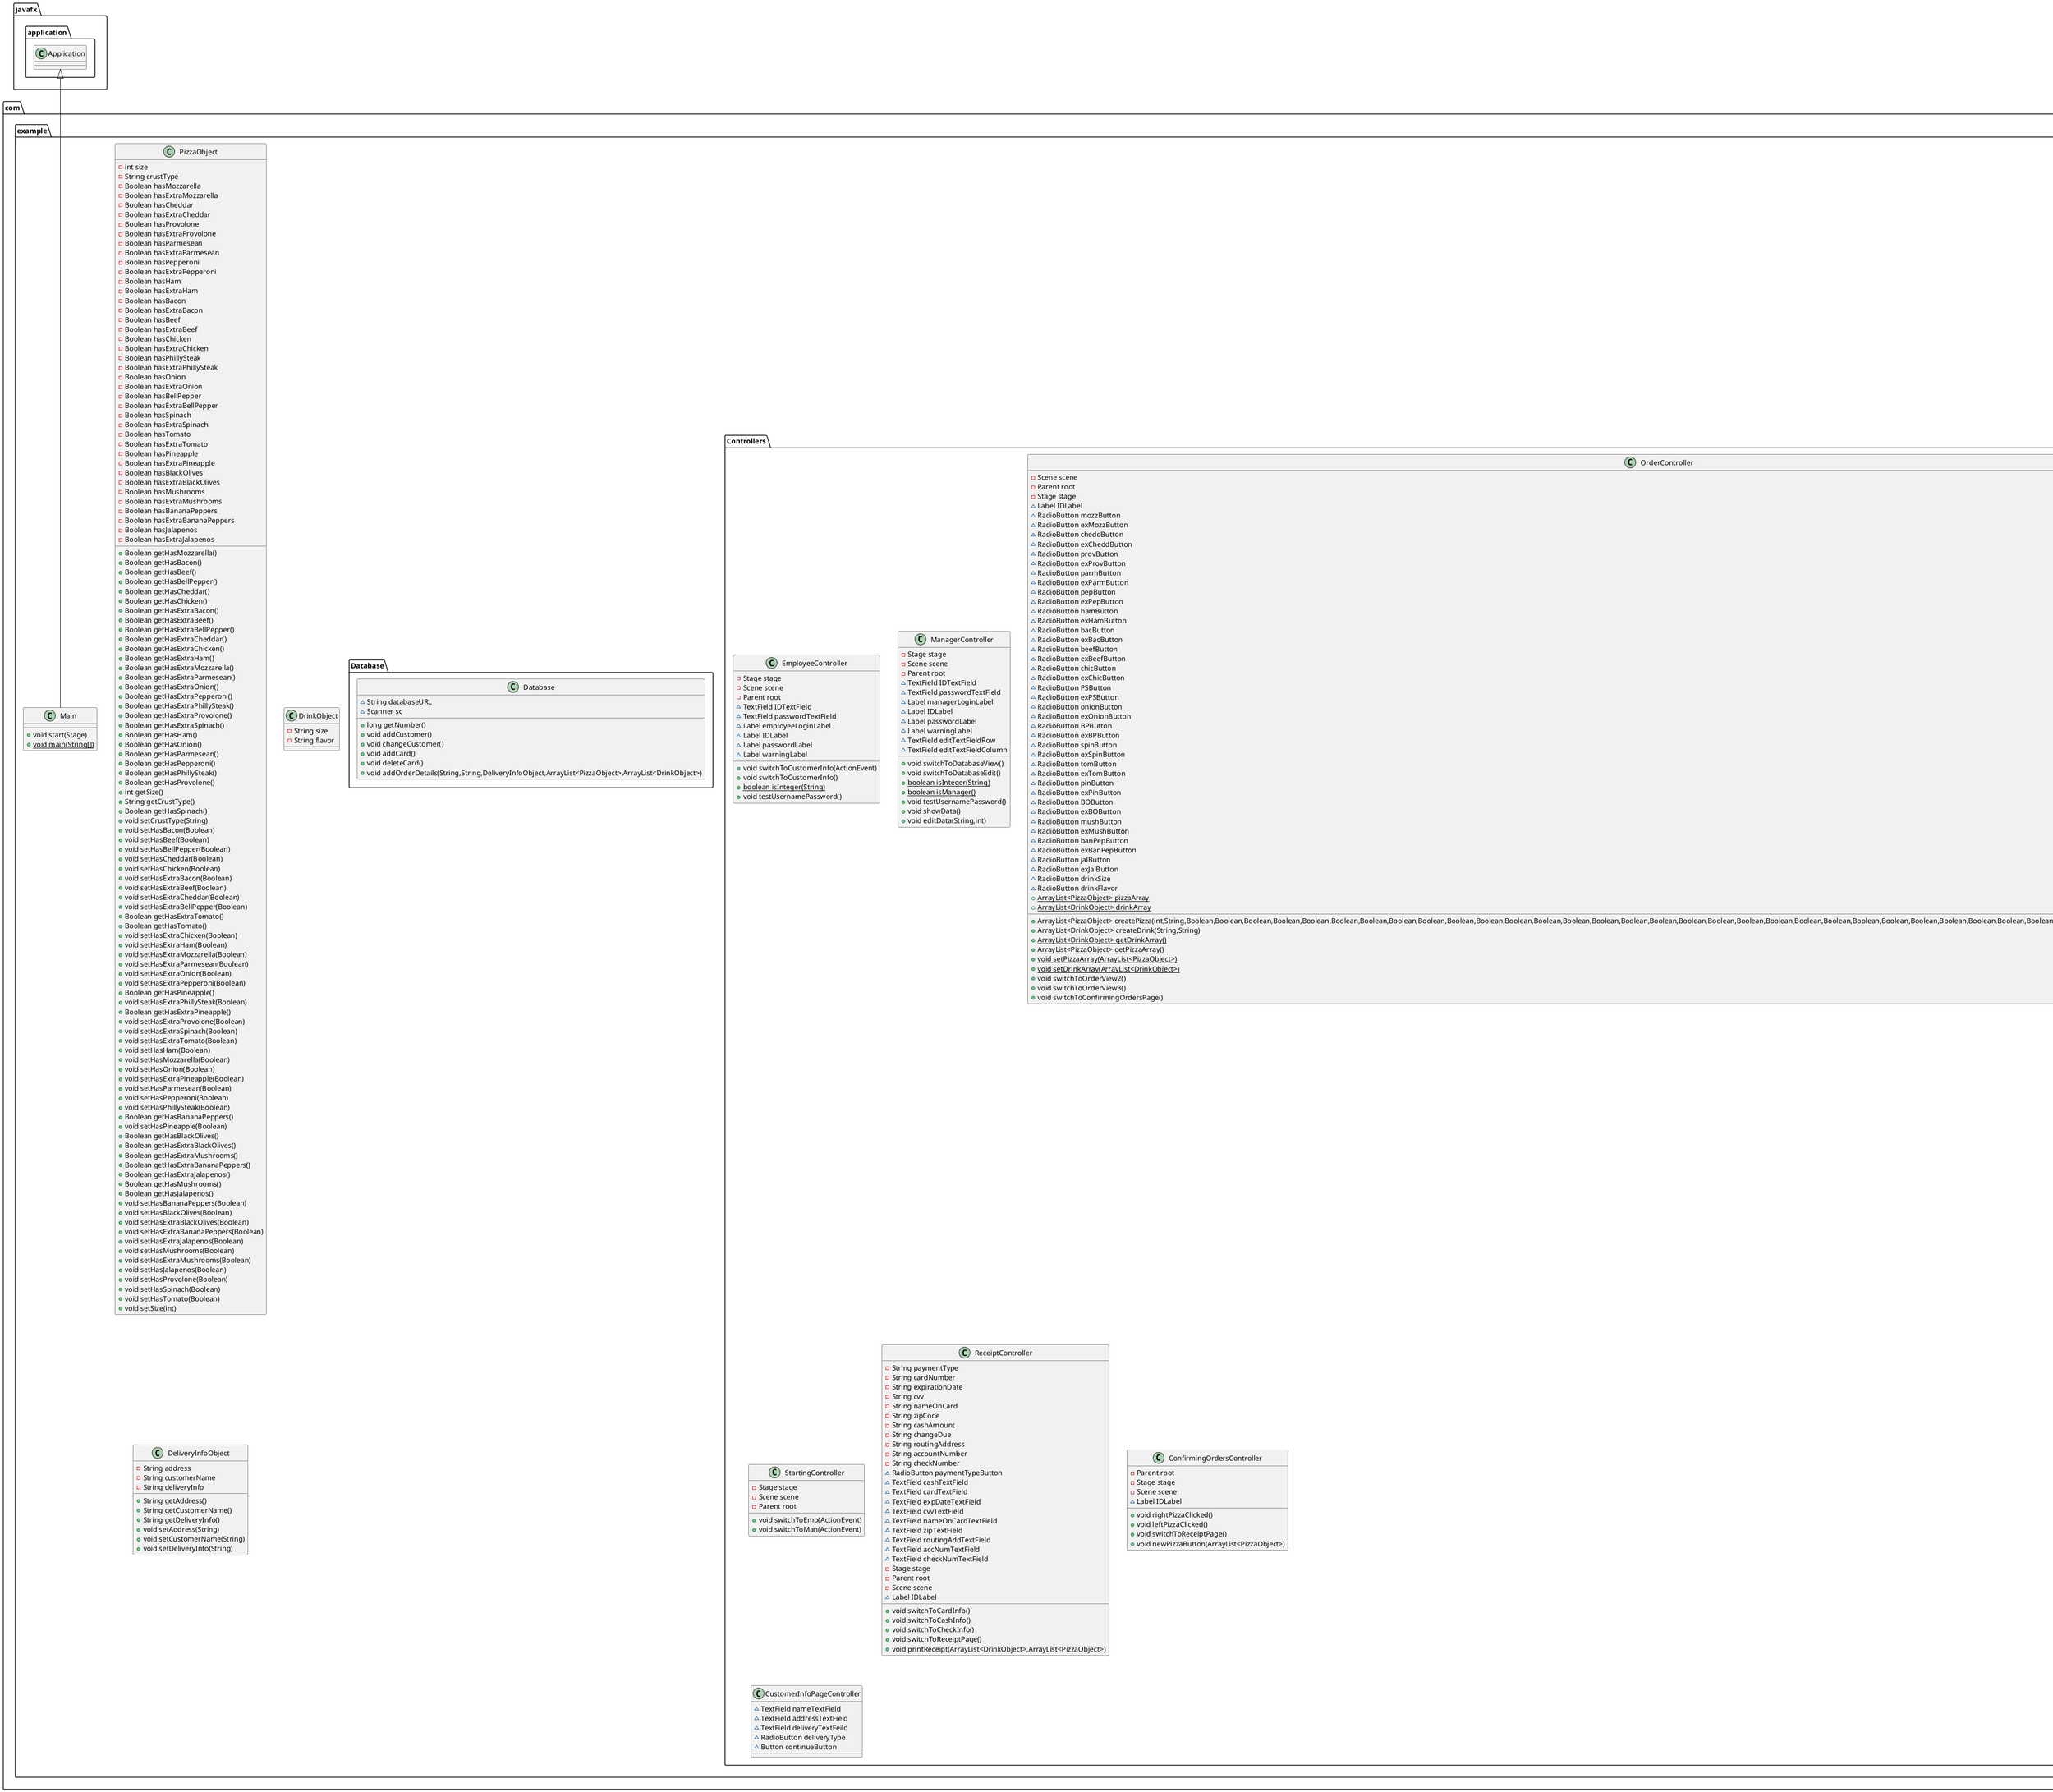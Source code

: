 @startuml
class com.example.Controllers.EmployeeController {
- Stage stage
- Scene scene
- Parent root
~ TextField IDTextField
~ TextField passwordTextField
~ Label employeeLoginLabel
~ Label IDLabel
~ Label passwordLabel
~ Label warningLabel
+ void switchToCustomerInfo(ActionEvent)
+ void switchToCustomerInfo()
+ {static} boolean isInteger(String)
+ void testUsernamePassword()
}
class com.example.Controllers.ManagerController {
- Stage stage
- Scene scene
- Parent root
~ TextField IDTextField
~ TextField passwordTextField
~ Label managerLoginLabel
~ Label IDLabel
~ Label passwordLabel
~ Label warningLabel
~ TextField editTextFieldRow
~ TextField editTextFieldColumn
+ void switchToDatabaseView()
+ void switchToDatabaseEdit()
+ {static} boolean isInteger(String)
+ {static} boolean isManager()
+ void testUsernamePassword()
+ void showData()
+ void editData(String,int)
}
class com.example.Controllers.OrderController {
- Scene scene
- Parent root
- Stage stage
~ Label IDLabel
~ RadioButton mozzButton
~ RadioButton exMozzButton
~ RadioButton cheddButton
~ RadioButton exCheddButton
~ RadioButton provButton
~ RadioButton exProvButton
~ RadioButton parmButton
~ RadioButton exParmButton
~ RadioButton pepButton
~ RadioButton exPepButton
~ RadioButton hamButton
~ RadioButton exHamButton
~ RadioButton bacButton
~ RadioButton exBacButton
~ RadioButton beefButton
~ RadioButton exBeefButton
~ RadioButton chicButton
~ RadioButton exChicButton
~ RadioButton PSButton
~ RadioButton exPSButton
~ RadioButton onionButton
~ RadioButton exOnionButton
~ RadioButton BPButton
~ RadioButton exBPButton
~ RadioButton spinButton
~ RadioButton exSpinButton
~ RadioButton tomButton
~ RadioButton exTomButton
~ RadioButton pinButton
~ RadioButton exPinButton
~ RadioButton BOButton
~ RadioButton exBOButton
~ RadioButton mushButton
~ RadioButton exMushButton
~ RadioButton banPepButton
~ RadioButton exBanPepButton
~ RadioButton jalButton
~ RadioButton exJalButton
~ RadioButton drinkSize
~ RadioButton drinkFlavor
+ {static} ArrayList<PizzaObject> pizzaArray
+ {static} ArrayList<DrinkObject> drinkArray
+ ArrayList<PizzaObject> createPizza(int,String,Boolean,Boolean,Boolean,Boolean,Boolean,Boolean,Boolean,Boolean,Boolean,Boolean,Boolean,Boolean,Boolean,Boolean,Boolean,Boolean,Boolean,Boolean,Boolean,Boolean,Boolean,Boolean,Boolean,Boolean,Boolean,Boolean,Boolean,Boolean,Boolean,Boolean,Boolean,Boolean,Boolean,Boolean,Boolean,Boolean,Boolean,Boolean)
+ ArrayList<DrinkObject> createDrink(String,String)
+ {static} ArrayList<DrinkObject> getDrinkArray()
+ {static} ArrayList<PizzaObject> getPizzaArray()
+ {static} void setPizzaArray(ArrayList<PizzaObject>)
+ {static} void setDrinkArray(ArrayList<DrinkObject>)
+ void switchToOrderView2()
+ void switchToOrderView3()
+ void switchToConfirmingOrdersPage()
}
class com.example.PizzaObject {
- int size
- String crustType
- Boolean hasMozzarella
- Boolean hasExtraMozzarella
- Boolean hasCheddar
- Boolean hasExtraCheddar
- Boolean hasProvolone
- Boolean hasExtraProvolone
- Boolean hasParmesean
- Boolean hasExtraParmesean
- Boolean hasPepperoni
- Boolean hasExtraPepperoni
- Boolean hasHam
- Boolean hasExtraHam
- Boolean hasBacon
- Boolean hasExtraBacon
- Boolean hasBeef
- Boolean hasExtraBeef
- Boolean hasChicken
- Boolean hasExtraChicken
- Boolean hasPhillySteak
- Boolean hasExtraPhillySteak
- Boolean hasOnion
- Boolean hasExtraOnion
- Boolean hasBellPepper
- Boolean hasExtraBellPepper
- Boolean hasSpinach
- Boolean hasExtraSpinach
- Boolean hasTomato
- Boolean hasExtraTomato
- Boolean hasPineapple
- Boolean hasExtraPineapple
- Boolean hasBlackOlives
- Boolean hasExtraBlackOlives
- Boolean hasMushrooms
- Boolean hasExtraMushrooms
- Boolean hasBananaPeppers
- Boolean hasExtraBananaPeppers
- Boolean hasJalapenos
- Boolean hasExtraJalapenos
+ Boolean getHasMozzarella()
+ Boolean getHasBacon()
+ Boolean getHasBeef()
+ Boolean getHasBellPepper()
+ Boolean getHasCheddar()
+ Boolean getHasChicken()
+ Boolean getHasExtraBacon()
+ Boolean getHasExtraBeef()
+ Boolean getHasExtraBellPepper()
+ Boolean getHasExtraCheddar()
+ Boolean getHasExtraChicken()
+ Boolean getHasExtraHam()
+ Boolean getHasExtraMozzarella()
+ Boolean getHasExtraParmesean()
+ Boolean getHasExtraOnion()
+ Boolean getHasExtraPepperoni()
+ Boolean getHasExtraPhillySteak()
+ Boolean getHasExtraProvolone()
+ Boolean getHasExtraSpinach()
+ Boolean getHasHam()
+ Boolean getHasOnion()
+ Boolean getHasParmesean()
+ Boolean getHasPepperoni()
+ Boolean getHasPhillySteak()
+ Boolean getHasProvolone()
+ int getSize()
+ String getCrustType()
+ Boolean getHasSpinach()
+ void setCrustType(String)
+ void setHasBacon(Boolean)
+ void setHasBeef(Boolean)
+ void setHasBellPepper(Boolean)
+ void setHasCheddar(Boolean)
+ void setHasChicken(Boolean)
+ void setHasExtraBacon(Boolean)
+ void setHasExtraBeef(Boolean)
+ void setHasExtraCheddar(Boolean)
+ void setHasExtraBellPepper(Boolean)
+ Boolean getHasExtraTomato()
+ Boolean getHasTomato()
+ void setHasExtraChicken(Boolean)
+ void setHasExtraHam(Boolean)
+ void setHasExtraMozzarella(Boolean)
+ void setHasExtraParmesean(Boolean)
+ void setHasExtraOnion(Boolean)
+ void setHasExtraPepperoni(Boolean)
+ Boolean getHasPineapple()
+ void setHasExtraPhillySteak(Boolean)
+ Boolean getHasExtraPineapple()
+ void setHasExtraProvolone(Boolean)
+ void setHasExtraSpinach(Boolean)
+ void setHasExtraTomato(Boolean)
+ void setHasHam(Boolean)
+ void setHasMozzarella(Boolean)
+ void setHasOnion(Boolean)
+ void setHasExtraPineapple(Boolean)
+ void setHasParmesean(Boolean)
+ void setHasPepperoni(Boolean)
+ void setHasPhillySteak(Boolean)
+ Boolean getHasBananaPeppers()
+ void setHasPineapple(Boolean)
+ Boolean getHasBlackOlives()
+ Boolean getHasExtraBlackOlives()
+ Boolean getHasExtraMushrooms()
+ Boolean getHasExtraBananaPeppers()
+ Boolean getHasExtraJalapenos()
+ Boolean getHasMushrooms()
+ Boolean getHasJalapenos()
+ void setHasBananaPeppers(Boolean)
+ void setHasBlackOlives(Boolean)
+ void setHasExtraBlackOlives(Boolean)
+ void setHasExtraBananaPeppers(Boolean)
+ void setHasExtraJalapenos(Boolean)
+ void setHasMushrooms(Boolean)
+ void setHasExtraMushrooms(Boolean)
+ void setHasJalapenos(Boolean)
+ void setHasProvolone(Boolean)
+ void setHasSpinach(Boolean)
+ void setHasTomato(Boolean)
+ void setSize(int)
}
class com.example.Database.Database {
~ String databaseURL
~ Scanner sc
+ long getNumber()
+ void addCustomer()
+ void changeCustomer()
+ void addCard()
+ void deleteCard()
+ void addOrderDetails(String,String,DeliveryInfoObject,ArrayList<PizzaObject>,ArrayList<DrinkObject>)
}
class com.example.DrinkObject {
- String size
- String flavor
}
class com.example.Controllers.StartingController {
- Stage stage
- Scene scene
- Parent root
+ void switchToEmp(ActionEvent)
+ void switchToMan(ActionEvent)
}
class com.example.Controllers.ReceiptController {
- String paymentType
- String cardNumber
- String expirationDate
- String cvv
- String nameOnCard
- String zipCode
- String cashAmount
- String changeDue
- String routingAddress
- String accountNumber
- String checkNumber
~ RadioButton paymentTypeButton
~ TextField cashTextField
~ TextField cardTextField
~ TextField expDateTextField
~ TextField cvvTextField
~ TextField nameOnCardTextField
~ TextField zipTextField
~ TextField routingAddTextField
~ TextField accNumTextField
~ TextField checkNumTextField
- Stage stage
- Parent root
- Scene scene
~ Label IDLabel
+ void switchToCardInfo()
+ void switchToCashInfo()
+ void switchToCheckInfo()
+ void switchToReceiptPage()
+ void printReceipt(ArrayList<DrinkObject>,ArrayList<PizzaObject>)
}
class com.example.Main {
+ void start(Stage)
+ {static} void main(String[])
}
class com.example.Controllers.ConfirmingOrdersController {
- Parent root
- Stage stage
- Scene scene
~ Label IDLabel
+ void rightPizzaClicked()
+ void leftPizzaClicked()
+ void switchToReceiptPage()
+ void newPizzaButton(ArrayList<PizzaObject>)
}
class com.example.Controllers.CustomerInfoPageController {
~ TextField nameTextField
~ TextField addressTextField
~ TextField deliveryTextFeild
~ RadioButton deliveryType
~ Button continueButton
}
class com.example.DeliveryInfoObject {
- String address
- String customerName
- String deliveryInfo
+ String getAddress()
+ String getCustomerName()
+ String getDeliveryInfo()
+ void setAddress(String)
+ void setCustomerName(String)
+ void setDeliveryInfo(String)
}


javafx.application.Application <|-- com.example.Main
@enduml